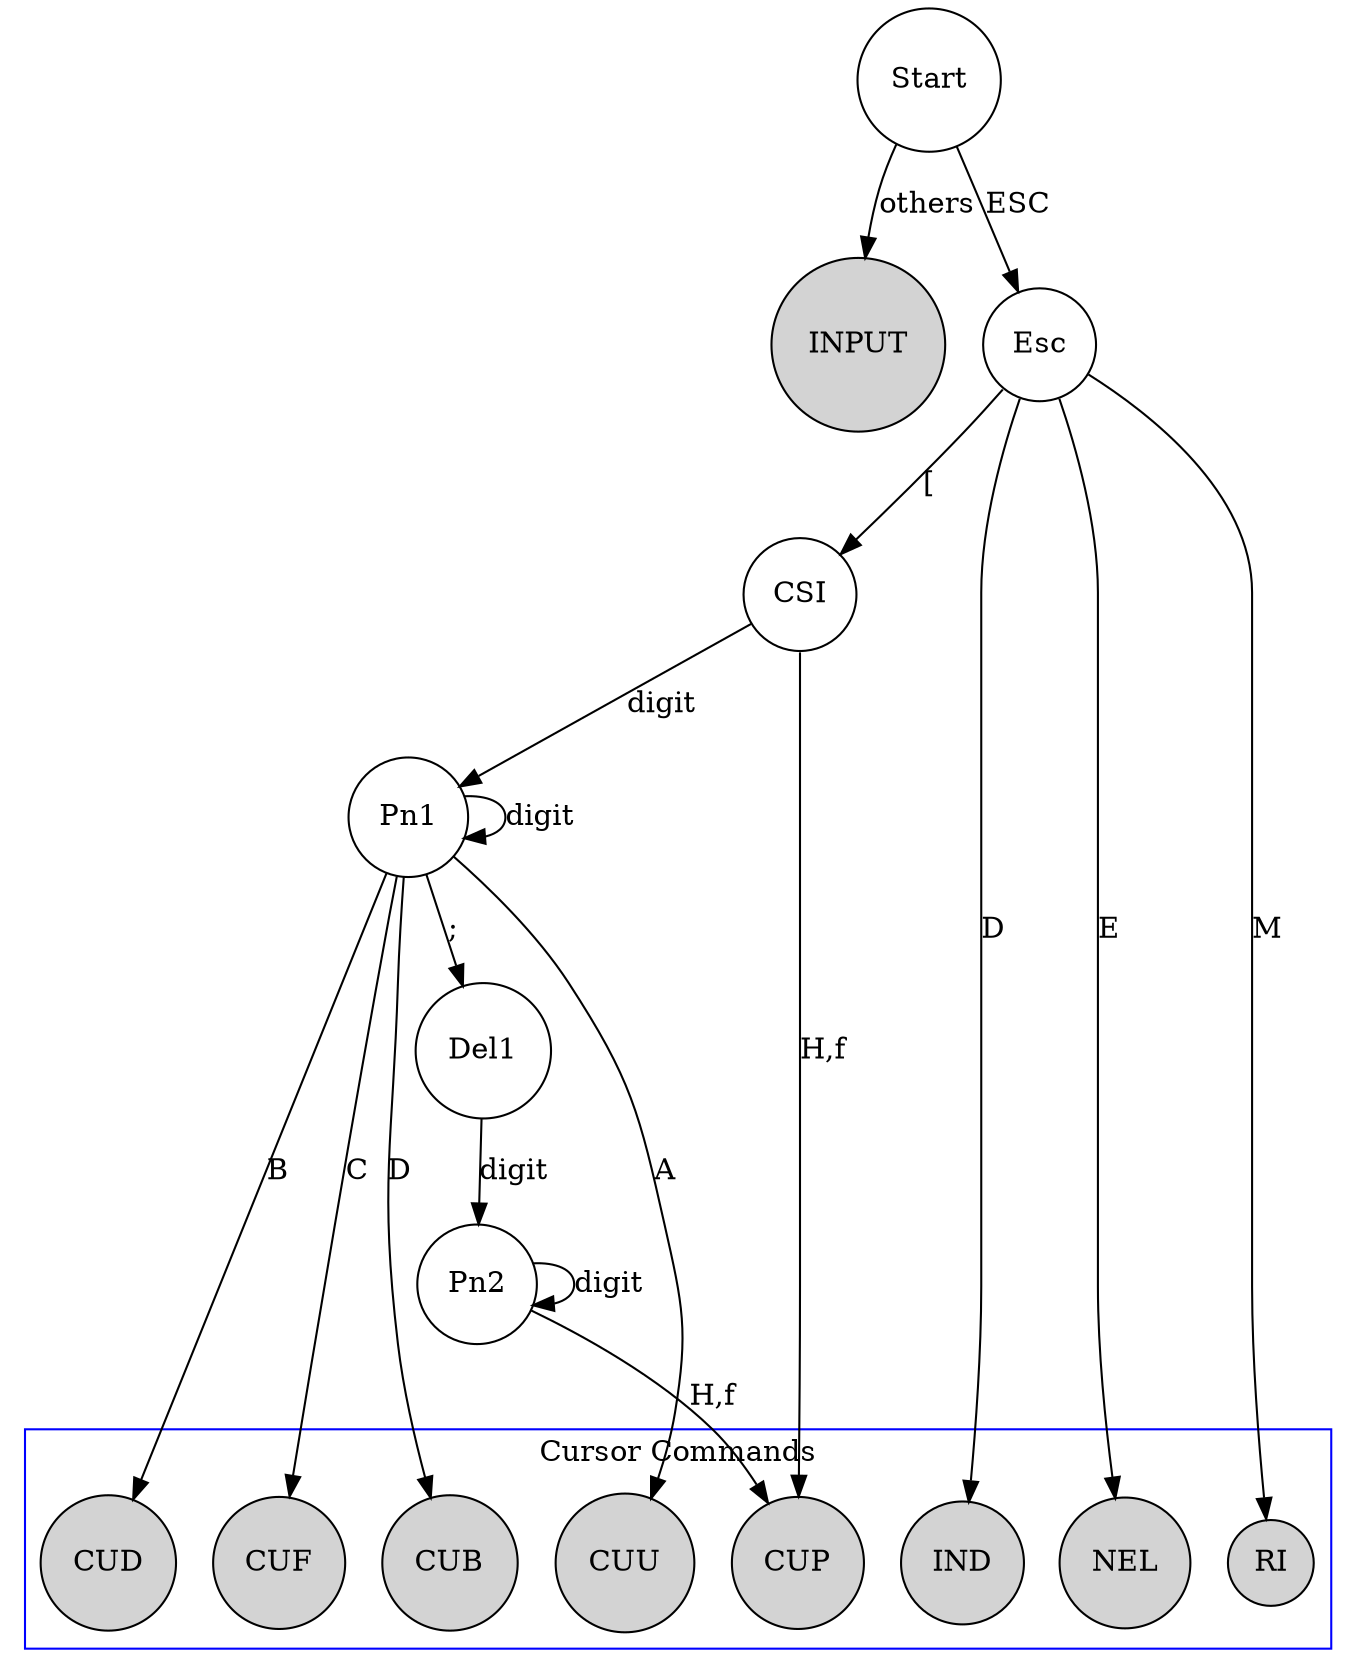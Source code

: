 digraph DFA {   
//	edge[fontname="FangSong"];  
//	node[peripheries=2, fontname="FangSong"];  
	size="16, 16";  
	node[shape=circle];  

	Start;

	INPUT[style=filled];
	Start->INPUT[label=others];

	/* Basic structure */

	// ESC
	Start->Esc[label=ESC];

	// ESC [
	Esc->CSI[label="["];

	// ESC [ Pn
	CSI->Pn1[label="digit"];
	Pn1->Pn1[label="digit"];

	// ESC [ Pn; 
	Pn1->Del1[label=";"];

	// ESC [ Pn; Pn
	Del1->Pn2[label="digit"];
	Pn2->Pn2[label="digit"];


	/* Cursor Movement Commands */
	subgraph cluster1 {
		node[style=filled];
        color=blue;
        label="Cursor Commands";  
		CUU; CUD; CUF; CUB; 
		CUP; IND; NEL; RI;
	}

	// ESC [ Pn A
	Pn1->CUU[label=A];  // Cursor up

	// ESC [ Pn B
	Pn1->CUD[label=B];  // Cursor down

	// ESC [ Pn C
	Pn1->CUF[label=C];  // Cursor forward (right)

	// ESC [ Pn B
	Pn1->CUB[label=D];  // Cursor backward (left)

	// ESC [ Pn; Pn H 
	Pn2->CUP[label="H,f"]; // Cursor Position

	// ESC [ H
	CSI->CUP[label="H,f"]; // Cursor Home

	// ESC D
	Esc->IND[label=D];  // Index

	// ESC E
	Esc->NEL[label=E];  // Next line

	// ESC M
	Esc->RI[label=M];  // Reserve Index
}         
